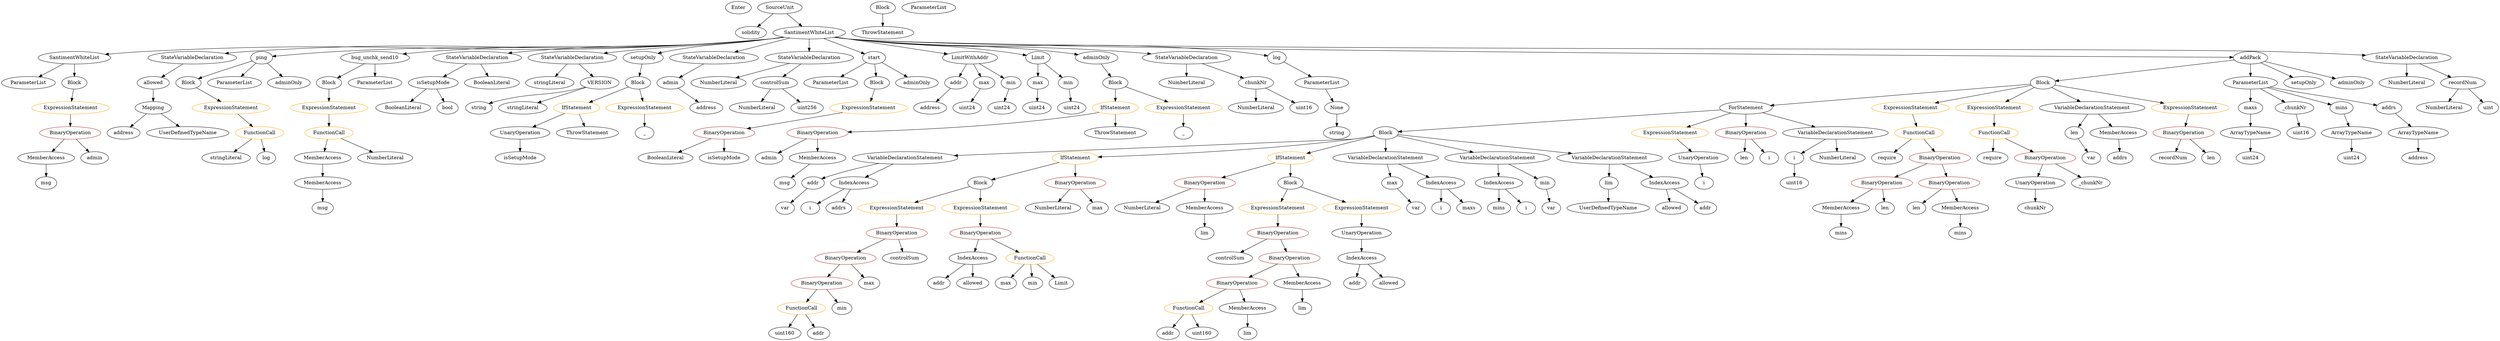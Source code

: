 strict digraph {
	graph [bb="0,0,6094,972"];
	node [label="\N"];
	Enter	[height=0.5,
		pos="1762,954",
		width=0.83628];
	Identifier_addr_2	[color=black,
		height=0.5,
		label=addr,
		pos="3282,162",
		width=0.76697];
	Identifier_addr_3	[color=black,
		height=0.5,
		label=addr,
		pos="2285,162",
		width=0.76697];
	Block_Unnamed_3	[color=black,
		height=0.5,
		label=Block,
		pos="3405,594",
		width=0.90558];
	VariableDeclarationStatement_Unnamed_2	[color=black,
		height=0.5,
		label=VariableDeclarationStatement,
		pos="2336,522",
		width=3.3174];
	Block_Unnamed_3 -> VariableDeclarationStatement_Unnamed_2	[pos="e,2437.8,531.74 3373.7,588.38 3346.4,584.51 3305.7,579.13 3270,576 2950.4,547.94 2869.2,560.77 2549,540 2516.6,537.9 2481.4,535.24 \
2449.1,532.65"];
	IfStatement_Unnamed_1	[color=orange,
		height=0.5,
		label=IfStatement,
		pos="2611,522",
		width=1.4739];
	Block_Unnamed_3 -> IfStatement_Unnamed_1	[pos="e,2662.8,526.37 3373.4,588.61 3346.1,584.92 3305.5,579.66 3270,576 3051.5,553.47 2791.4,535 2674,527.12"];
	IfStatement_Unnamed	[color=orange,
		height=0.5,
		label=IfStatement,
		pos="3168,522",
		width=1.4739];
	Block_Unnamed_3 -> IfStatement_Unnamed	[pos="e,3207.1,534.54 3376.9,584.7 3337.8,573.14 3266.3,552.02 3218,537.75"];
	VariableDeclarationStatement_Unnamed_3	[color=black,
		height=0.5,
		label=VariableDeclarationStatement,
		pos="3405,522",
		width=3.3174];
	Block_Unnamed_3 -> VariableDeclarationStatement_Unnamed_3	[pos="e,3405,540.1 3405,575.7 3405,568.41 3405,559.73 3405,551.54"];
	VariableDeclarationStatement_Unnamed_4	[color=black,
		height=0.5,
		label=VariableDeclarationStatement,
		pos="3662,522",
		width=3.3174];
	Block_Unnamed_3 -> VariableDeclarationStatement_Unnamed_4	[pos="e,3605.9,538.3 3434,585.11 3472.8,574.54 3542.8,555.49 3595,541.26"];
	VariableDeclarationStatement_Unnamed_5	[color=black,
		height=0.5,
		label=VariableDeclarationStatement,
		pos="3919,522",
		width=3.3174];
	Block_Unnamed_3 -> VariableDeclarationStatement_Unnamed_5	[pos="e,3832.5,534.78 3436.4,588.73 3511.4,578.52 3703.4,552.37 3821.4,536.3"];
	IndexAccess_Unnamed_2	[color=black,
		height=0.5,
		label=IndexAccess,
		pos="3662,450",
		width=1.6402];
	Identifier_mins_2	[color=black,
		height=0.5,
		label=mins,
		pos="3652,378",
		width=0.78084];
	IndexAccess_Unnamed_2 -> Identifier_mins_2	[pos="e,3654.5,396.1 3659.6,431.7 3658.5,424.32 3657.2,415.52 3656.1,407.25"];
	Identifier_i_4	[color=black,
		height=0.5,
		label=i,
		pos="3725,378",
		width=0.75];
	IndexAccess_Unnamed_2 -> Identifier_i_4	[pos="e,3711.5,394.04 3677,432.41 3685,423.5 3695,412.35 3703.8,402.56"];
	NumberLiteral_Unnamed_3	[color=black,
		height=0.5,
		label=NumberLiteral,
		pos="5853,738",
		width=1.765];
	ElementaryTypeName_string	[color=black,
		height=0.5,
		label=string,
		pos="1192,666",
		width=0.864];
	Identifier_mins	[color=black,
		height=0.5,
		label=mins,
		pos="4487,306",
		width=0.78084];
	BinaryOperation_Unnamed_7	[color=brown,
		height=0.5,
		label=BinaryOperation,
		pos="3101,306",
		width=1.9867];
	Identifier_controlSum	[color=black,
		height=0.5,
		label=controlSum,
		pos="2980,234",
		width=1.5016];
	BinaryOperation_Unnamed_7 -> Identifier_controlSum	[pos="e,3006,250.03 3073.3,288.94 3056.2,279.06 3034.1,266.31 3015.8,255.68"];
	BinaryOperation_Unnamed_8	[color=brown,
		height=0.5,
		label=BinaryOperation,
		pos="3124,234",
		width=1.9867];
	BinaryOperation_Unnamed_7 -> BinaryOperation_Unnamed_8	[pos="e,3118.4,252.1 3106.7,287.7 3109.2,280.24 3112.1,271.32 3114.8,262.97"];
	Identifier_i_3	[color=black,
		height=0.5,
		label=i,
		pos="3501,378",
		width=0.75];
	ForStatement_Unnamed	[color=black,
		height=0.5,
		label=ForStatement,
		pos="4283,666",
		width=1.6818];
	ForStatement_Unnamed -> Block_Unnamed_3	[pos="e,3437.3,597.58 4225.1,660.38 4060.6,647.26 3593.3,610.01 3448.4,598.46"];
	ExpressionStatement_Unnamed_3	[color=orange,
		height=0.5,
		label=ExpressionStatement,
		pos="4105,594",
		width=2.458];
	ForStatement_Unnamed -> ExpressionStatement_Unnamed_3	[pos="e,4144.6,610.56 4247.4,651 4221,640.59 4184.5,626.24 4155.1,614.68"];
	BinaryOperation_Unnamed_5	[color=brown,
		height=0.5,
		label=BinaryOperation,
		pos="4283,594",
		width=1.9867];
	ForStatement_Unnamed -> BinaryOperation_Unnamed_5	[pos="e,4283,612.1 4283,647.7 4283,640.41 4283,631.73 4283,623.54"];
	VariableDeclarationStatement_Unnamed_1	[color=black,
		height=0.5,
		label=VariableDeclarationStatement,
		pos="4492,594",
		width=3.3174];
	ForStatement_Unnamed -> VariableDeclarationStatement_Unnamed_1	[pos="e,4444.6,610.88 4321.8,652 4353.3,641.46 4398.1,626.46 4433.8,614.49"];
	BinaryOperation_Unnamed_12	[color=brown,
		height=0.5,
		label=BinaryOperation,
		pos="2191,306",
		width=1.9867];
	BinaryOperation_Unnamed_13	[color=brown,
		height=0.5,
		label=BinaryOperation,
		pos="2063,234",
		width=1.9867];
	BinaryOperation_Unnamed_12 -> BinaryOperation_Unnamed_13	[pos="e,2092,250.82 2162,289.12 2144.2,279.41 2121.3,266.86 2102,256.3"];
	Identifier_controlSum_1	[color=black,
		height=0.5,
		label=controlSum,
		pos="2207,234",
		width=1.5016];
	BinaryOperation_Unnamed_12 -> Identifier_controlSum_1	[pos="e,2203.1,252.1 2195,287.7 2196.7,280.32 2198.7,271.52 2200.6,263.25"];
	ParameterList_Unnamed_4	[color=black,
		height=0.5,
		label=ParameterList,
		pos="1999,738",
		width=1.7095];
	Identifier_allowed_1	[color=black,
		height=0.5,
		label=allowed,
		pos="3367,162",
		width=1.0858];
	stringLiteral_Unnamed	[color=black,
		height=0.5,
		label=stringLiteral,
		pos="1295,666",
		width=1.5016];
	Identifier_lim	[color=black,
		height=0.5,
		label=lim,
		pos="2925,306",
		width=0.75];
	Identifier_addr_1	[color=black,
		height=0.5,
		label=addr,
		pos="2818,18",
		width=0.76697];
	ExpressionStatement_Unnamed_2	[color=orange,
		height=0.5,
		label=ExpressionStatement,
		pos="4685,666",
		width=2.458];
	FunctionCall_Unnamed_1	[color=orange,
		height=0.5,
		label=FunctionCall,
		pos="4687,594",
		width=1.6125];
	ExpressionStatement_Unnamed_2 -> FunctionCall_Unnamed_1	[pos="e,4686.5,612.1 4685.5,647.7 4685.7,640.41 4686,631.73 4686.2,623.54"];
	UnaryOperation_Unnamed	[color=black,
		height=0.5,
		label=UnaryOperation,
		pos="4967,450",
		width=1.9452];
	Identifier_chunkNr	[color=black,
		height=0.5,
		label=chunkNr,
		pos="4967,378",
		width=1.1828];
	UnaryOperation_Unnamed -> Identifier_chunkNr	[pos="e,4967,396.1 4967,431.7 4967,424.41 4967,415.73 4967,407.54"];
	VariableDeclaration_i	[color=black,
		height=0.5,
		label=i,
		pos="4385,522",
		width=0.75];
	ElementaryTypeName_uint16_2	[color=black,
		height=0.5,
		label=uint16,
		pos="4385,450",
		width=0.91945];
	VariableDeclaration_i -> ElementaryTypeName_uint16_2	[pos="e,4385,468.1 4385,503.7 4385,496.41 4385,487.73 4385,479.54"];
	ThrowStatement_Unnamed	[color=black,
		height=0.5,
		label=ThrowStatement,
		pos="2106,882",
		width=2.0006];
	UnaryOperation_Unnamed_2	[color=black,
		height=0.5,
		label=UnaryOperation,
		pos="3296,306",
		width=1.9452];
	IndexAccess_Unnamed_4	[color=black,
		height=0.5,
		label=IndexAccess,
		pos="3296,234",
		width=1.6402];
	UnaryOperation_Unnamed_2 -> IndexAccess_Unnamed_4	[pos="e,3296,252.1 3296,287.7 3296,280.41 3296,271.73 3296,263.54"];
	ElementaryTypeName_uint24	[color=black,
		height=0.5,
		label=uint24,
		pos="2599,666",
		width=0.91945];
	FunctionDefinition_SantimentWhiteList	[color=black,
		height=0.5,
		label=SantimentWhiteList,
		pos="218.03,810",
		width=2.3055];
	ParameterList_Unnamed_1	[color=black,
		height=0.5,
		label=ParameterList,
		pos="106.03,738",
		width=1.7095];
	FunctionDefinition_SantimentWhiteList -> ParameterList_Unnamed_1	[pos="e,131.35,754.83 191.77,792.59 176.53,783.06 157.14,770.95 140.67,760.65"];
	Block_Unnamed_1	[color=black,
		height=0.5,
		label=Block,
		pos="218.03,738",
		width=0.90558];
	FunctionDefinition_SantimentWhiteList -> Block_Unnamed_1	[pos="e,218.03,756.1 218.03,791.7 218.03,784.41 218.03,775.73 218.03,767.54"];
	NumberLiteral_Unnamed_7	[color=black,
		height=0.5,
		label=NumberLiteral,
		pos="2774,378",
		width=1.765];
	StateVariableDeclaration_Unnamed_1	[color=black,
		height=0.5,
		label=StateVariableDeclaration,
		pos="457.03,810",
		width=2.8184];
	VariableDeclaration_allowed	[color=black,
		height=0.5,
		label=allowed,
		pos="340.03,738",
		width=1.0858];
	StateVariableDeclaration_Unnamed_1 -> VariableDeclaration_allowed	[pos="e,363.11,752.81 429,792.23 412.01,782.06 390.24,769.04 372.5,758.43"];
	NumberLiteral_Unnamed_5	[color=black,
		height=0.5,
		label=NumberLiteral,
		pos="1729,738",
		width=1.765];
	UnaryOperation_Unnamed_3	[color=black,
		height=0.5,
		label=UnaryOperation,
		pos="1282,594",
		width=1.9452];
	Identifier_isSetupMode_1	[color=black,
		height=0.5,
		label=isSetupMode,
		pos="1282,522",
		width=1.6679];
	UnaryOperation_Unnamed_3 -> Identifier_isSetupMode_1	[pos="e,1282,540.1 1282,575.7 1282,568.41 1282,559.73 1282,551.54"];
	VariableDeclaration_max	[color=black,
		height=0.5,
		label=max,
		pos="2527,738",
		width=0.75];
	ElementaryTypeName_uint24_1	[color=black,
		height=0.5,
		label=uint24,
		pos="2515,666",
		width=0.91945];
	VariableDeclaration_max -> ElementaryTypeName_uint24_1	[pos="e,2518,684.1 2524.1,719.7 2522.8,712.32 2521.3,703.52 2519.9,695.25"];
	VariableDeclaration_isSetupMode	[color=black,
		height=0.5,
		label=isSetupMode,
		pos="1027,738",
		width=1.6679];
	BooleanLiteral_Unnamed	[color=black,
		height=0.5,
		label=BooleanLiteral,
		pos="976.03,666",
		width=1.7788];
	VariableDeclaration_isSetupMode -> BooleanLiteral_Unnamed	[pos="e,988.26,683.79 1014.7,720.05 1008.7,711.89 1001.5,701.91 994.84,692.82"];
	ElementaryTypeName_bool	[color=black,
		height=0.5,
		label=bool,
		pos="1086,666",
		width=0.76697];
	VariableDeclaration_isSetupMode -> ElementaryTypeName_bool	[pos="e,1073.1,682.36 1041.3,720.05 1048.6,711.35 1057.7,700.59 1065.8,691.03"];
	PragmaDirective_solidity	[color=black,
		height=0.5,
		label=solidity,
		pos="1794,882",
		width=1.0442];
	ElementaryTypeName_uint24_5	[color=black,
		height=0.5,
		label=uint24,
		pos="5474,522",
		width=0.91945];
	ElementaryTypeName_var_1	[color=black,
		height=0.5,
		label=var,
		pos="1904,378",
		width=0.75];
	FunctionCall_Unnamed_2	[color=orange,
		height=0.5,
		label=FunctionCall,
		pos="2870,90",
		width=1.6125];
	FunctionCall_Unnamed_2 -> Identifier_addr_1	[pos="e,2829.4,34.356 2857.4,72.055 2851,63.436 2843.1,52.807 2836.1,43.331"];
	ElementaryTypeName_uint160	[color=black,
		height=0.5,
		label=uint160,
		pos="2901,18",
		width=1.0442];
	FunctionCall_Unnamed_2 -> ElementaryTypeName_uint160	[pos="e,2893.5,36.104 2877.7,71.697 2881.1,64.067 2885.1,54.916 2888.9,46.396"];
	FunctionDefinition_ping	[color=black,
		height=0.5,
		label=ping,
		pos="638.03,810",
		width=0.75];
	Block_Unnamed_10	[color=black,
		height=0.5,
		label=Block,
		pos="430.03,738",
		width=0.90558];
	FunctionDefinition_ping -> Block_Unnamed_10	[pos="e,455.05,749.77 613.47,801.92 580.71,792.32 521.03,774.26 471.03,756 469.24,755.35 467.41,754.66 465.57,753.95"];
	ParameterList_Unnamed_5	[color=black,
		height=0.5,
		label=ParameterList,
		pos="542.03,738",
		width=1.7095];
	FunctionDefinition_ping -> ParameterList_Unnamed_5	[pos="e,564.26,755.21 620.42,796.16 607.33,786.62 589.12,773.34 573.54,761.98"];
	ModifierInvocation_adminOnly_2	[color=black,
		height=0.5,
		label=adminOnly,
		pos="673.03,738",
		width=1.4184];
	FunctionDefinition_ping -> ModifierInvocation_adminOnly_2	[pos="e,664.55,755.96 646.32,792.41 650.23,784.59 655,775.06 659.41,766.23"];
	BinaryOperation_Unnamed_9	[color=brown,
		height=0.5,
		label=BinaryOperation,
		pos="2993,162",
		width=1.9867];
	BinaryOperation_Unnamed_9 -> FunctionCall_Unnamed_2	[pos="e,2897,106.34 2965.1,145.12 2947.9,135.31 2925.6,122.63 2906.9,112"];
	MemberAccess_Unnamed_5	[color=black,
		height=0.5,
		label=MemberAccess,
		pos="3015,90",
		width=1.9174];
	BinaryOperation_Unnamed_9 -> MemberAccess_Unnamed_5	[pos="e,3009.7,108.1 2998.5,143.7 3000.8,136.24 3003.6,127.32 3006.2,118.97"];
	Identifier_lim_2	[color=black,
		height=0.5,
		label=lim,
		pos="3152,90",
		width=0.75];
	ExpressionStatement_Unnamed_4	[color=orange,
		height=0.5,
		label=ExpressionStatement,
		pos="3101,378",
		width=2.458];
	ExpressionStatement_Unnamed_4 -> BinaryOperation_Unnamed_7	[pos="e,3101,324.1 3101,359.7 3101,352.41 3101,343.73 3101,335.54"];
	Identifier_admin_1	[color=black,
		height=0.5,
		label=admin,
		pos="2010,522",
		width=0.91945];
	BinaryOperation_Unnamed_14	[color=brown,
		height=0.5,
		label=BinaryOperation,
		pos="2005,162",
		width=1.9867];
	FunctionCall_Unnamed_4	[color=orange,
		height=0.5,
		label=FunctionCall,
		pos="1954,90",
		width=1.6125];
	BinaryOperation_Unnamed_14 -> FunctionCall_Unnamed_4	[pos="e,1966.3,107.79 1992.7,144.05 1986.7,135.89 1979.5,125.91 1972.8,116.82"];
	Identifier_min_1	[color=black,
		height=0.5,
		label=min,
		pos="2057,90",
		width=0.75];
	BinaryOperation_Unnamed_14 -> Identifier_min_1	[pos="e,2045.6,106.36 2017.6,144.05 2024,135.44 2031.9,124.81 2039,115.33"];
	IfStatement_Unnamed_2	[color=orange,
		height=0.5,
		label=IfStatement,
		pos="1420,666",
		width=1.4739];
	IfStatement_Unnamed_2 -> UnaryOperation_Unnamed_3	[pos="e,1312.5,610.46 1391.4,650.5 1371.5,640.4 1344.7,626.79 1322.6,615.58"];
	ThrowStatement_Unnamed_1	[color=black,
		height=0.5,
		label=ThrowStatement,
		pos="1442,594",
		width=2.0006];
	IfStatement_Unnamed_2 -> ThrowStatement_Unnamed_1	[pos="e,1436.7,612.1 1425.5,647.7 1427.8,640.24 1430.6,631.32 1433.2,622.97"];
	NumberLiteral_Unnamed_2	[color=black,
		height=0.5,
		label=NumberLiteral,
		pos="5958,666",
		width=1.765];
	ElementaryTypeName_uint16_1	[color=black,
		height=0.5,
		label=uint16,
		pos="5598,594",
		width=0.91945];
	BinaryOperation_Unnamed_6	[color=brown,
		height=0.5,
		label=BinaryOperation,
		pos="2925,450",
		width=1.9867];
	BinaryOperation_Unnamed_6 -> NumberLiteral_Unnamed_7	[pos="e,2806.3,393.97 2891.9,433.64 2869.7,423.37 2840.4,409.76 2816.5,398.69"];
	MemberAccess_Unnamed_4	[color=black,
		height=0.5,
		label=MemberAccess,
		pos="2925,378",
		width=1.9174];
	BinaryOperation_Unnamed_6 -> MemberAccess_Unnamed_4	[pos="e,2925,396.1 2925,431.7 2925,424.41 2925,415.73 2925,407.54"];
	Identifier__	[color=black,
		height=0.5,
		label=_,
		pos="1580,594",
		width=0.75];
	Identifier_require_1	[color=black,
		height=0.5,
		label=require,
		pos="4612,522",
		width=1.0026];
	Identifier_allowed	[color=black,
		height=0.5,
		label=allowed,
		pos="4095,378",
		width=1.0858];
	FunctionDefinition_bug_unchk_send10	[color=black,
		height=0.5,
		label=bug_unchk_send10,
		pos="887.03,810",
		width=2.3194];
	Block_Unnamed_6	[color=black,
		height=0.5,
		label=Block,
		pos="775.03,738",
		width=0.90558];
	FunctionDefinition_bug_unchk_send10 -> Block_Unnamed_6	[pos="e,795.89,752.04 860.77,792.59 844.23,782.25 822.82,768.87 805.53,758.06"];
	ParameterList_Unnamed_3	[color=black,
		height=0.5,
		label=ParameterList,
		pos="887.03,738",
		width=1.7095];
	FunctionDefinition_bug_unchk_send10 -> ParameterList_Unnamed_3	[pos="e,887.03,756.1 887.03,791.7 887.03,784.41 887.03,775.73 887.03,767.54"];
	StateVariableDeclaration_Unnamed_5	[color=black,
		height=0.5,
		label=StateVariableDeclaration,
		pos="1155,810",
		width=2.8184];
	StateVariableDeclaration_Unnamed_5 -> VariableDeclaration_isSetupMode	[pos="e,1055,754.27 1124.7,792.41 1106.8,782.61 1083.9,770.12 1064.8,759.68"];
	BooleanLiteral_Unnamed_1	[color=black,
		height=0.5,
		label=BooleanLiteral,
		pos="1169,738",
		width=1.7788];
	StateVariableDeclaration_Unnamed_5 -> BooleanLiteral_Unnamed_1	[pos="e,1165.6,756.1 1158.5,791.7 1160,784.32 1161.7,775.52 1163.4,767.25"];
	StateVariableDeclaration_Unnamed	[color=black,
		height=0.5,
		label=StateVariableDeclaration,
		pos="1376,810",
		width=2.8184];
	stringLiteral_Unnamed_1	[color=black,
		height=0.5,
		label=stringLiteral,
		pos="1305,738",
		width=1.5016];
	StateVariableDeclaration_Unnamed -> stringLiteral_Unnamed_1	[pos="e,1321.6,755.31 1358.8,792.05 1350.1,783.42 1339.3,772.76 1329.6,763.27"];
	VariableDeclaration_VERSION	[color=black,
		height=0.5,
		label=VERSION,
		pos="1428,738",
		width=1.4184];
	StateVariableDeclaration_Unnamed -> VariableDeclaration_VERSION	[pos="e,1415.7,755.62 1388.9,791.7 1395,783.52 1402.3,773.6 1409,764.58"];
	UnaryOperation_Unnamed_1	[color=black,
		height=0.5,
		label=UnaryOperation,
		pos="4126,522",
		width=1.9452];
	ExpressionStatement_Unnamed_3 -> UnaryOperation_Unnamed_1	[pos="e,4120.9,540.1 4110.2,575.7 4112.5,568.24 4115.1,559.32 4117.6,550.97"];
	ModifierDefinition_setupOnly	[color=black,
		height=0.5,
		label=setupOnly,
		pos="1544,810",
		width=1.3491];
	Block_Unnamed_8	[color=black,
		height=0.5,
		label=Block,
		pos="1530,738",
		width=0.90558];
	ModifierDefinition_setupOnly -> Block_Unnamed_8	[pos="e,1533.4,756.1 1540.6,791.7 1539.1,784.32 1537.3,775.52 1535.7,767.25"];
	StateVariableDeclaration_Unnamed_6	[color=black,
		height=0.5,
		label=StateVariableDeclaration,
		pos="1712,810",
		width=2.8184];
	VariableDeclaration_admin	[color=black,
		height=0.5,
		label=admin,
		pos="1614,738",
		width=0.91945];
	StateVariableDeclaration_Unnamed_6 -> VariableDeclaration_admin	[pos="e,1633.6,752.97 1688.3,792.05 1674.6,782.23 1657.1,769.79 1642.6,759.43"];
	ElementaryTypeName_var_2	[color=black,
		height=0.5,
		label=var,
		pos="3429,378",
		width=0.75];
	BooleanLiteral_Unnamed_2	[color=black,
		height=0.5,
		label=BooleanLiteral,
		pos="1757,522",
		width=1.7788];
	Identifier_lim_1	[color=black,
		height=0.5,
		label=lim,
		pos="3015,18",
		width=0.75];
	Identifier_max_1	[color=black,
		height=0.5,
		label=max,
		pos="2454,162",
		width=0.75];
	Identifier_min	[color=black,
		height=0.5,
		label=min,
		pos="2526,162",
		width=0.75];
	FunctionCall_Unnamed_6	[color=orange,
		height=0.5,
		label=FunctionCall,
		pos="588.03,594",
		width=1.6125];
	stringLiteral_Unnamed_2	[color=black,
		height=0.5,
		label=stringLiteral,
		pos="507.03,522",
		width=1.5016];
	FunctionCall_Unnamed_6 -> stringLiteral_Unnamed_2	[pos="e,525.71,539.15 569.24,576.76 558.81,567.75 545.66,556.39 534.14,546.43"];
	Identifier_log	[color=black,
		height=0.5,
		label=log,
		pos="606.03,522",
		width=0.75];
	FunctionCall_Unnamed_6 -> Identifier_log	[pos="e,601.63,540.1 592.48,575.7 594.37,568.32 596.64,559.52 598.76,551.25"];
	ElementaryTypeName_address	[color=black,
		height=0.5,
		label=address,
		pos="2256,666",
		width=1.0996];
	NumberLiteral_Unnamed_4	[color=black,
		height=0.5,
		label=NumberLiteral,
		pos="1847,666",
		width=1.765];
	ElementaryTypeName_address_3	[color=black,
		height=0.5,
		label=address,
		pos="5885,522",
		width=1.0996];
	NumberLiteral_Unnamed	[color=black,
		height=0.5,
		label=NumberLiteral,
		pos="3033,666",
		width=1.765];
	FunctionCall_Unnamed	[color=orange,
		height=0.5,
		label=FunctionCall,
		pos="4880,594",
		width=1.6125];
	Identifier_require	[color=black,
		height=0.5,
		label=require,
		pos="4864,522",
		width=1.0026];
	FunctionCall_Unnamed -> Identifier_require	[pos="e,4867.9,540.1 4876.1,575.7 4874.4,568.32 4872.4,559.52 4870.5,551.25"];
	BinaryOperation_Unnamed_1	[color=brown,
		height=0.5,
		label=BinaryOperation,
		pos="4990,522",
		width=1.9867];
	FunctionCall_Unnamed -> BinaryOperation_Unnamed_1	[pos="e,4964.7,539.14 4904.7,577.29 4919.6,567.79 4938.9,555.53 4955.4,545.06"];
	ContractDefinition_SantimentWhiteList	[color=black,
		height=0.5,
		label=SantimentWhiteList,
		pos="1933,882",
		width=2.3055];
	ContractDefinition_SantimentWhiteList -> FunctionDefinition_SantimentWhiteList	[pos="e,284.51,821.14 1874.8,868.81 1863.7,866.87 1852,865.14 1841,864 1180.4,795.44 1009.2,879.46 347.03,828 330.31,826.7 312.44,824.73 \
295.49,822.58"];
	ContractDefinition_SantimentWhiteList -> StateVariableDeclaration_Unnamed_1	[pos="e,536.3,821.57 1874.8,868.85 1863.7,866.91 1852,865.17 1841,864 1293.2,805.78 1151.5,868.11 602.03,828 584.42,826.71 565.66,824.87 \
547.68,822.87"];
	ContractDefinition_SantimentWhiteList -> FunctionDefinition_ping	[pos="e,664.64,814.48 1874.8,868.9 1863.6,866.96 1852,865.2 1841,864 1378.6,813.6 1259,861.06 795.03,828 754.29,825.1 707.8,819.82 676.05,\
815.91"];
	ContractDefinition_SantimentWhiteList -> FunctionDefinition_bug_unchk_send10	[pos="e,958.52,819.64 1874.3,868.91 1863.3,866.99 1851.8,865.24 1841,864 1489.2,823.73 1398.1,854.96 1045,828 1020.6,826.13 994.04,823.51 \
969.83,820.89"];
	ContractDefinition_SantimentWhiteList -> StateVariableDeclaration_Unnamed_5	[pos="e,1227.2,823 1873.8,868.97 1862.9,867.08 1851.7,865.31 1841,864 1586.9,832.68 1520.6,855.41 1266,828 1257.1,827.04 1247.7,825.87 \
1238.4,824.6"];
	ContractDefinition_SantimentWhiteList -> StateVariableDeclaration_Unnamed	[pos="e,1449,822.83 1873.3,869.22 1862.6,867.32 1851.5,865.49 1841,864 1684,841.57 1643.3,848.12 1486,828 1477.7,826.93 1469,825.74 1460.4,\
824.49"];
	ContractDefinition_SantimentWhiteList -> ModifierDefinition_setupOnly	[pos="e,1580,822.37 1872.2,869.47 1861.8,867.58 1851.1,865.69 1841,864 1735.1,846.24 1706.9,851.16 1602,828 1598.4,827.21 1594.8,826.32 \
1591.1,825.36"];
	ContractDefinition_SantimentWhiteList -> StateVariableDeclaration_Unnamed_6	[pos="e,1760.2,826.25 1887.5,866.58 1853.7,855.87 1807.3,841.17 1770.7,829.58"];
	StateVariableDeclaration_Unnamed_4	[color=black,
		height=0.5,
		label=StateVariableDeclaration,
		pos="1933,810",
		width=2.8184];
	ContractDefinition_SantimentWhiteList -> StateVariableDeclaration_Unnamed_4	[pos="e,1933,828.1 1933,863.7 1933,856.41 1933,847.73 1933,839.54"];
	FunctionDefinition_start	[color=black,
		height=0.5,
		label=start,
		pos="2095,810",
		width=0.75];
	ContractDefinition_SantimentWhiteList -> FunctionDefinition_start	[pos="e,2072.6,820.67 1969,865.46 1996.8,853.43 2035.1,836.89 2062.2,825.2"];
	StructDefinition_LimitWithAddr	[color=black,
		height=0.5,
		label=LimitWithAddr,
		pos="2347,810",
		width=1.862];
	ContractDefinition_SantimentWhiteList -> StructDefinition_LimitWithAddr	[pos="e,2290.3,820 1994.4,869.49 2004.6,867.62 2015.1,865.73 2025,864 2112.6,848.71 2213.7,832.26 2278.9,821.81"];
	StructDefinition_Limit	[color=black,
		height=0.5,
		label=Limit,
		pos="2527,810",
		width=0.82242];
	ContractDefinition_SantimentWhiteList -> StructDefinition_Limit	[pos="e,2498.9,816.17 1992.8,869.13 2003.5,867.24 2014.6,865.44 2025,864 2201,839.84 2246.8,850.34 2423,828 2444.5,825.28 2468.3,821.45 \
2487.7,818.11"];
	ModifierDefinition_adminOnly	[color=black,
		height=0.5,
		label=adminOnly,
		pos="2675,810",
		width=1.4184];
	ContractDefinition_SantimentWhiteList -> ModifierDefinition_adminOnly	[pos="e,2630.1,818.93 1992.3,869.01 2003.1,867.11 2014.4,865.33 2025,864 2264.1,834.06 2326.5,854.59 2566,828 2583.4,826.08 2602.2,823.37 \
2619.2,820.68"];
	StateVariableDeclaration_Unnamed_2	[color=black,
		height=0.5,
		label=StateVariableDeclaration,
		pos="2877,810",
		width=2.8184];
	ContractDefinition_SantimentWhiteList -> StateVariableDeclaration_Unnamed_2	[pos="e,2797.5,821.49 1991.7,868.96 2002.8,867.04 2014.2,865.27 2025,864 2338.8,827.21 2420.2,854.79 2735,828 2751.7,826.58 2769.4,824.74 \
2786.4,822.79"];
	EventDefinition_log	[color=black,
		height=0.5,
		label=log,
		pos="3090,810",
		width=0.75];
	ContractDefinition_SantimentWhiteList -> EventDefinition_log	[pos="e,3064.3,816.17 1991.2,868.92 2002.4,866.98 2014,865.21 2025,864 2450.3,817 2561.3,870.92 2987,828 3009.1,825.78 3033.6,821.8 3053.1,\
818.25"];
	FunctionDefinition_addPack	[color=black,
		height=0.5,
		label=addPack,
		pos="5474,810",
		width=1.1967];
	ContractDefinition_SantimentWhiteList -> FunctionDefinition_addPack	[pos="e,5430.8,811.23 1990.7,868.81 2002.1,866.85 2013.9,865.11 2025,864 2376.3,829.09 5006.6,813.53 5419.5,811.29"];
	StateVariableDeclaration_Unnamed_3	[color=black,
		height=0.5,
		label=StateVariableDeclaration,
		pos="5853,810",
		width=2.8184];
	ContractDefinition_SantimentWhiteList -> StateVariableDeclaration_Unnamed_3	[pos="e,5758.6,816.95 1990.7,868.77 2002,866.81 2013.9,865.08 2025,864 2412.2,826.52 5137.2,840.1 5526,828 5600,825.7 5683.3,821.34 5747.3,\
817.61"];
	Identifier_max_2	[color=black,
		height=0.5,
		label=max,
		pos="2122,162",
		width=0.75];
	FunctionCall_Unnamed_1 -> Identifier_require_1	[pos="e,4628.4,538.27 4669.3,576.41 4659.5,567.29 4647.2,555.83 4636.5,545.87"];
	BinaryOperation_Unnamed_2	[color=brown,
		height=0.5,
		label=BinaryOperation,
		pos="4738,522",
		width=1.9867];
	FunctionCall_Unnamed_1 -> BinaryOperation_Unnamed_2	[pos="e,4725.8,539.79 4699.4,576.05 4705.3,567.89 4712.6,557.91 4719.2,548.82"];
	VariableDeclaration_len	[color=black,
		height=0.5,
		label=len,
		pos="5039,594",
		width=0.75];
	ElementaryTypeName_var	[color=black,
		height=0.5,
		label=var,
		pos="5107,522",
		width=0.75];
	VariableDeclaration_len -> ElementaryTypeName_var	[pos="e,5093,537.49 5053.1,578.5 5062.3,569.02 5074.5,556.44 5085,545.66"];
	MemberAccess_Unnamed_7	[color=black,
		height=0.5,
		label=MemberAccess,
		pos="756.03,522",
		width=1.9174];
	MemberAccess_Unnamed_8	[color=black,
		height=0.5,
		label=MemberAccess,
		pos="756.03,450",
		width=1.9174];
	MemberAccess_Unnamed_7 -> MemberAccess_Unnamed_8	[pos="e,756.03,468.1 756.03,503.7 756.03,496.41 756.03,487.73 756.03,479.54"];
	VariableDeclaration_addr	[color=black,
		height=0.5,
		label=addr,
		pos="2310,738",
		width=0.76697];
	VariableDeclaration_addr -> ElementaryTypeName_address	[pos="e,2268.7,683.47 2298,721.46 2291.5,712.92 2283.1,702.1 2275.6,692.36"];
	BinaryOperation_Unnamed_17	[color=brown,
		height=0.5,
		label=BinaryOperation,
		pos="2130,594",
		width=1.9867];
	BinaryOperation_Unnamed_17 -> Identifier_admin_1	[pos="e,2031.8,535.72 2102.5,576.94 2084.4,566.38 2060.7,552.53 2041.8,541.51"];
	MemberAccess_Unnamed_9	[color=black,
		height=0.5,
		label=MemberAccess,
		pos="2130,522",
		width=1.9174];
	BinaryOperation_Unnamed_17 -> MemberAccess_Unnamed_9	[pos="e,2130,540.1 2130,575.7 2130,568.41 2130,559.73 2130,551.54"];
	VariableDeclaration_min	[color=black,
		height=0.5,
		label=min,
		pos="2599,738",
		width=0.75];
	VariableDeclaration_min -> ElementaryTypeName_uint24	[pos="e,2599,684.1 2599,719.7 2599,712.41 2599,703.73 2599,695.54"];
	IndexAccess_Unnamed_4 -> Identifier_addr_2	[pos="e,3285.4,180.1 3292.6,215.7 3291.1,208.32 3289.3,199.52 3287.7,191.25"];
	IndexAccess_Unnamed_4 -> Identifier_allowed_1	[pos="e,3351.3,178.51 3312.9,216.41 3322,207.44 3333.3,196.21 3343.3,186.37"];
	Identifier_mins_1	[color=black,
		height=0.5,
		label=mins,
		pos="4789,306",
		width=0.78084];
	ExpressionStatement_Unnamed_11	[color=orange,
		height=0.5,
		label=ExpressionStatement,
		pos="1580,666",
		width=2.458];
	ExpressionStatement_Unnamed_11 -> Identifier__	[pos="e,1580,612.1 1580,647.7 1580,640.41 1580,631.73 1580,623.54"];
	Block_Unnamed_2	[color=black,
		height=0.5,
		label=Block,
		pos="4993,738",
		width=0.90558];
	Block_Unnamed_2 -> ForStatement_Unnamed	[pos="e,4339.9,672.6 4961.1,733.86 4853.3,723.23 4500.8,688.47 4351.1,673.72"];
	Block_Unnamed_2 -> ExpressionStatement_Unnamed_2	[pos="e,4742.5,680.06 4963.2,730.22 4915.1,719.29 4819.2,697.49 4753.5,682.57"];
	ExpressionStatement_Unnamed_1	[color=orange,
		height=0.5,
		label=ExpressionStatement,
		pos="4880,666",
		width=2.458];
	Block_Unnamed_2 -> ExpressionStatement_Unnamed_1	[pos="e,4906.8,683.57 4971.8,723.83 4956.2,714.21 4934.8,700.92 4916.5,689.61"];
	VariableDeclarationStatement_Unnamed	[color=black,
		height=0.5,
		label=VariableDeclarationStatement,
		pos="5106,666",
		width=3.3174];
	Block_Unnamed_2 -> VariableDeclarationStatement_Unnamed	[pos="e,5078.9,683.82 5014.3,723.83 5029.7,714.28 5051,701.1 5069.1,689.85"];
	ExpressionStatement_Unnamed_8	[color=orange,
		height=0.5,
		label=ExpressionStatement,
		pos="5332,666",
		width=2.458];
	Block_Unnamed_2 -> ExpressionStatement_Unnamed_8	[pos="e,5271.6,679.48 5023.4,730.73 5076.4,719.78 5187.2,696.91 5260.6,681.75"];
	Identifier_i_2	[color=black,
		height=0.5,
		label=i,
		pos="1976,378",
		width=0.75];
	VariableDeclaration_lim	[color=black,
		height=0.5,
		label=lim,
		pos="3926,450",
		width=0.75];
	UserDefinedTypeName_Unnamed_1	[color=black,
		height=0.5,
		label=UserDefinedTypeName,
		pos="3940,378",
		width=2.7214];
	VariableDeclaration_lim -> UserDefinedTypeName_Unnamed_1	[pos="e,3936.6,396.1 3929.5,431.7 3931,424.32 3932.7,415.52 3934.4,407.25"];
	VariableDeclaration_addr_1	[color=black,
		height=0.5,
		label=addr,
		pos="2060,450",
		width=0.76697];
	VariableDeclaration_addr_1 -> ElementaryTypeName_var_1	[pos="e,1925.7,389.36 2038.2,438.85 2033.2,436.58 2027.9,434.19 2023,432 1986.3,415.61 1976.7,412.59 1940,396 1938.7,395.41 1937.4,394.8 \
1936,394.18"];
	VariableDeclarationStatement_Unnamed_2 -> VariableDeclaration_addr_1	[pos="e,2081.2,461.68 2257.9,508.02 2210.7,499.11 2149.6,485.68 2097,468 2095.2,467.4 2093.4,466.73 2091.6,466.03"];
	IndexAccess_Unnamed	[color=black,
		height=0.5,
		label=IndexAccess,
		pos="2165,450",
		width=1.6402];
	VariableDeclarationStatement_Unnamed_2 -> IndexAccess_Unnamed	[pos="e,2199.4,465.06 2295.9,504.59 2270.2,494.04 2236.6,480.32 2210,469.4"];
	IndexAccess_Unnamed -> Identifier_i_2	[pos="e,1997.2,389.45 2125,436.43 2093.8,426.35 2049.8,411.4 2012,396 2010.5,395.38 2009,394.73 2007.4,394.06"];
	Identifier_addrs_1	[color=black,
		height=0.5,
		label=addrs,
		pos="2053,378",
		width=0.87786];
	IndexAccess_Unnamed -> Identifier_addrs_1	[pos="e,2073.6,391.85 2139.9,433.29 2123,422.75 2100.7,408.81 2082.9,397.69"];
	VariableDeclaration_None	[color=black,
		height=0.5,
		label=None,
		pos="3230,666",
		width=0.85014];
	ElementaryTypeName_string_1	[color=black,
		height=0.5,
		label=string,
		pos="3230,594",
		width=0.864];
	VariableDeclaration_None -> ElementaryTypeName_string_1	[pos="e,3230,612.1 3230,647.7 3230,640.41 3230,631.73 3230,623.54"];
	ExpressionStatement_Unnamed	[color=orange,
		height=0.5,
		label=ExpressionStatement,
		pos="186.03,666",
		width=2.458];
	BinaryOperation_Unnamed	[color=brown,
		height=0.5,
		label=BinaryOperation,
		pos="129.03,594",
		width=1.9867];
	ExpressionStatement_Unnamed -> BinaryOperation_Unnamed	[pos="e,142.7,611.79 172.23,648.05 165.51,639.8 157.28,629.7 149.82,620.54"];
	Block_Unnamed_5	[color=black,
		height=0.5,
		label=Block,
		pos="2386,450",
		width=0.90558];
	IfStatement_Unnamed_1 -> Block_Unnamed_5	[pos="e,2414,459.72 2572.9,509.13 2531.6,496.3 2466.3,475.97 2424.8,463.07"];
	BinaryOperation_Unnamed_10	[color=brown,
		height=0.5,
		label=BinaryOperation,
		pos="2611,450",
		width=1.9867];
	IfStatement_Unnamed_1 -> BinaryOperation_Unnamed_10	[pos="e,2611,468.1 2611,503.7 2611,496.41 2611,487.73 2611,479.54"];
	NumberLiteral_Unnamed_8	[color=black,
		height=0.5,
		label=NumberLiteral,
		pos="2556,378",
		width=1.765];
	BinaryOperation_Unnamed_13 -> BinaryOperation_Unnamed_14	[pos="e,2018.9,179.79 2049,216.05 2042.1,207.8 2033.8,197.7 2026.2,188.54"];
	BinaryOperation_Unnamed_13 -> Identifier_max_2	[pos="e,2109.5,177.89 2077.3,216.05 2084.8,207.22 2094,196.28 2102.1,186.63"];
	Identifier_recordNum	[color=black,
		height=0.5,
		label=recordNum,
		pos="5294,522",
		width=1.4739];
	StateVariableDeclaration_Unnamed_4 -> NumberLiteral_Unnamed_5	[pos="e,1768.3,752.49 1887.8,793.46 1855.6,782.43 1812.4,767.6 1779.2,756.21"];
	VariableDeclaration_controlSum	[color=black,
		height=0.5,
		label=controlSum,
		pos="1865,738",
		width=1.5016];
	StateVariableDeclaration_Unnamed_4 -> VariableDeclaration_controlSum	[pos="e,1880.9,755.31 1916.6,792.05 1908.3,783.5 1898,772.97 1888.9,763.56"];
	ExpressionStatement_Unnamed_5	[color=orange,
		height=0.5,
		label=ExpressionStatement,
		pos="3296,378",
		width=2.458];
	ExpressionStatement_Unnamed_5 -> UnaryOperation_Unnamed_2	[pos="e,3296,324.1 3296,359.7 3296,352.41 3296,343.73 3296,335.54"];
	Identifier_addrs	[color=black,
		height=0.5,
		label=addrs,
		pos="5184,522",
		width=0.87786];
	ElementaryTypeName_uint24_4	[color=black,
		height=0.5,
		label=uint24,
		pos="5722,522",
		width=0.91945];
	Identifier_addr	[color=black,
		height=0.5,
		label=addr,
		pos="4180,378",
		width=0.76697];
	MemberAccess_Unnamed_5 -> Identifier_lim_1	[pos="e,3015,36.104 3015,71.697 3015,64.407 3015,55.726 3015,47.536"];
	BinaryOperation_Unnamed_3	[color=brown,
		height=0.5,
		label=BinaryOperation,
		pos="4600,450",
		width=1.9867];
	MemberAccess_Unnamed_2	[color=black,
		height=0.5,
		label=MemberAccess,
		pos="4487,378",
		width=1.9174];
	BinaryOperation_Unnamed_3 -> MemberAccess_Unnamed_2	[pos="e,4512.8,394.98 4574.1,432.94 4558.7,423.43 4539.1,411.24 4522.3,400.86"];
	Identifier_len	[color=black,
		height=0.5,
		label=len,
		pos="4601,378",
		width=0.75];
	BinaryOperation_Unnamed_3 -> Identifier_len	[pos="e,4600.8,396.1 4600.3,431.7 4600.4,424.41 4600.5,415.73 4600.6,407.54"];
	FunctionDefinition_start -> ParameterList_Unnamed_4	[pos="e,2021.3,755.21 2077.4,796.16 2064.3,786.62 2046.1,773.34 2030.5,761.98"];
	Block_Unnamed_7	[color=black,
		height=0.5,
		label=Block,
		pos="2111,738",
		width=0.90558];
	FunctionDefinition_start -> Block_Unnamed_7	[pos="e,2107.1,756.1 2099,791.7 2100.7,784.32 2102.7,775.52 2104.6,767.25"];
	ModifierInvocation_adminOnly_1	[color=black,
		height=0.5,
		label=adminOnly,
		pos="2213,738",
		width=1.4184];
	FunctionDefinition_start -> ModifierInvocation_adminOnly_1	[pos="e,2187.9,753.93 2114.8,797.28 2132,787.05 2157.5,771.95 2178.2,759.69"];
	IfStatement_Unnamed -> BinaryOperation_Unnamed_6	[pos="e,2970.8,464.19 3128.4,509.6 3088.6,498.11 3026.6,480.27 2981.6,467.29"];
	Block_Unnamed_4	[color=black,
		height=0.5,
		label=Block,
		pos="3168,450",
		width=0.90558];
	IfStatement_Unnamed -> Block_Unnamed_4	[pos="e,3168,468.1 3168,503.7 3168,496.41 3168,487.73 3168,479.54"];
	ExpressionStatement_Unnamed_1 -> FunctionCall_Unnamed	[pos="e,4880,612.1 4880,647.7 4880,640.41 4880,631.73 4880,623.54"];
	ElementaryTypeName_address_1	[color=black,
		height=0.5,
		label=address,
		pos="258.03,594",
		width=1.0996];
	VariableDeclaration_max_2	[color=black,
		height=0.5,
		label=max,
		pos="3405,450",
		width=0.75];
	VariableDeclaration_max_2 -> ElementaryTypeName_var_2	[pos="e,3423.3,395.79 3410.8,432.05 3413.5,424.4 3416.6,415.16 3419.6,406.56"];
	ElementaryTypeName_uint160_1	[color=black,
		height=0.5,
		label=uint160,
		pos="1913,18",
		width=1.0442];
	ThrowStatement_Unnamed_2	[color=black,
		height=0.5,
		label=ThrowStatement,
		pos="2703,594",
		width=2.0006];
	BinaryOperation_Unnamed_2 -> BinaryOperation_Unnamed_3	[pos="e,4630.6,466.49 4707.4,505.46 4687.7,495.5 4662,482.44 4640.7,471.61"];
	BinaryOperation_Unnamed_4	[color=brown,
		height=0.5,
		label=BinaryOperation,
		pos="4761,450",
		width=1.9867];
	BinaryOperation_Unnamed_2 -> BinaryOperation_Unnamed_4	[pos="e,4755.4,468.1 4743.7,503.7 4746.2,496.24 4749.1,487.32 4751.8,478.97"];
	NumberLiteral_Unnamed_1	[color=black,
		height=0.5,
		label=NumberLiteral,
		pos="2877,738",
		width=1.765];
	Identifier_msg_2	[color=black,
		height=0.5,
		label=msg,
		pos="1987,450",
		width=0.75];
	MemberAccess_Unnamed_9 -> Identifier_msg_2	[pos="e,2008.2,461.35 2098.6,505.64 2074.8,493.98 2042.2,478.03 2018.4,466.37"];
	ExpressionStatement_Unnamed_13	[color=orange,
		height=0.5,
		label=ExpressionStatement,
		pos="535.03,666",
		width=2.458];
	Block_Unnamed_10 -> ExpressionStatement_Unnamed_13	[pos="e,510.03,683.67 450.27,723.5 464.52,714 483.94,701.06 500.6,689.95"];
	ArrayTypeName_Unnamed_1	[color=black,
		height=0.5,
		label=ArrayTypeName,
		pos="5722,594",
		width=2.0145];
	ArrayTypeName_Unnamed_1 -> ElementaryTypeName_uint24_4	[pos="e,5722,540.1 5722,575.7 5722,568.41 5722,559.73 5722,551.54"];
	ExpressionStatement_Unnamed_9	[color=orange,
		height=0.5,
		label=ExpressionStatement,
		pos="775.03,666",
		width=2.458];
	Block_Unnamed_6 -> ExpressionStatement_Unnamed_9	[pos="e,775.03,684.1 775.03,719.7 775.03,712.41 775.03,703.73 775.03,695.54"];
	ElementaryTypeName_uint256	[color=black,
		height=0.5,
		label=uint256,
		pos="1966,666",
		width=1.0442];
	ParameterList_Unnamed_2	[color=black,
		height=0.5,
		label=ParameterList,
		pos="5474,738",
		width=1.7095];
	Parameter_maxs	[color=black,
		height=0.5,
		label=maxs,
		pos="5474,666",
		width=0.83628];
	ParameterList_Unnamed_2 -> Parameter_maxs	[pos="e,5474,684.1 5474,719.7 5474,712.41 5474,703.73 5474,695.54"];
	Parameter__chunkNr	[color=black,
		height=0.5,
		label=_chunkNr,
		pos="5584,666",
		width=1.3214];
	ParameterList_Unnamed_2 -> Parameter__chunkNr	[pos="e,5560.7,681.86 5499,721.12 5514.5,711.27 5534.5,698.51 5551.3,687.86"];
	Parameter_mins	[color=black,
		height=0.5,
		label=mins,
		pos="5700,666",
		width=0.78084];
	ParameterList_Unnamed_2 -> Parameter_mins	[pos="e,5674.9,674.79 5515.2,724.24 5557.7,711.08 5623.4,690.75 5663.9,678.19"];
	Parameter_addrs	[color=black,
		height=0.5,
		label=addrs,
		pos="5808,666",
		width=0.87786];
	ParameterList_Unnamed_2 -> Parameter_addrs	[pos="e,5779.4,674.2 5519.5,725.58 5527.7,723.64 5536.1,721.71 5544,720 5629.3,701.7 5651.7,702.16 5737,684 5747.2,681.83 5758.2,679.31 \
5768.3,676.88"];
	VariableDeclaration_max_1	[color=black,
		height=0.5,
		label=max,
		pos="2383,738",
		width=0.75];
	ElementaryTypeName_uint24_3	[color=black,
		height=0.5,
		label=uint24,
		pos="2347,666",
		width=0.91945];
	VariableDeclaration_max_1 -> ElementaryTypeName_uint24_3	[pos="e,2355.6,683.63 2374.7,720.76 2370.6,712.75 2365.5,702.88 2360.8,693.79"];
	Identifier_len_1	[color=black,
		height=0.5,
		label=len,
		pos="4675,378",
		width=0.75];
	BinaryOperation_Unnamed_4 -> Identifier_len_1	[pos="e,4691.8,392.65 4740.6,432.41 4728.7,422.65 4713.4,410.22 4700.6,399.81"];
	MemberAccess_Unnamed_3	[color=black,
		height=0.5,
		label=MemberAccess,
		pos="4789,378",
		width=1.9174];
	BinaryOperation_Unnamed_4 -> MemberAccess_Unnamed_3	[pos="e,4782.2,396.1 4767.9,431.7 4771,424.15 4774.6,415.12 4778,406.68"];
	NumberLiteral_Unnamed_6	[color=black,
		height=0.5,
		label=NumberLiteral,
		pos="4494,522",
		width=1.765];
	UserDefinedTypeName_Unnamed	[color=black,
		height=0.5,
		label=UserDefinedTypeName,
		pos="414.03,594",
		width=2.7214];
	MemberAccess_Unnamed	[color=black,
		height=0.5,
		label=MemberAccess,
		pos="69.028,522",
		width=1.9174];
	BinaryOperation_Unnamed -> MemberAccess_Unnamed	[pos="e,83.418,539.79 114.5,576.05 107.35,567.71 98.591,557.49 90.672,548.25"];
	Identifier_admin	[color=black,
		height=0.5,
		label=admin,
		pos="189.03,522",
		width=0.91945];
	BinaryOperation_Unnamed -> Identifier_admin	[pos="e,175.46,538.83 143.55,576.05 150.91,567.47 159.98,556.89 168.08,547.44"];
	IndexAccess_Unnamed_5	[color=black,
		height=0.5,
		label=IndexAccess,
		pos="2370,234",
		width=1.6402];
	IndexAccess_Unnamed_5 -> Identifier_addr_3	[pos="e,2301.8,176.79 2350.3,216.76 2338.5,207.01 2323.3,194.51 2310.5,184.01"];
	Identifier_allowed_2	[color=black,
		height=0.5,
		label=allowed,
		pos="2370,162",
		width=1.0858];
	IndexAccess_Unnamed_5 -> Identifier_allowed_2	[pos="e,2370,180.1 2370,215.7 2370,208.41 2370,199.73 2370,191.54"];
	NumberLiteral_Unnamed_9	[color=black,
		height=0.5,
		label=NumberLiteral,
		pos="907.03,522",
		width=1.765];
	ExpressionStatement_Unnamed_10	[color=orange,
		height=0.5,
		label=ExpressionStatement,
		pos="2110,666",
		width=2.458];
	Block_Unnamed_7 -> ExpressionStatement_Unnamed_10	[pos="e,2110.3,684.1 2110.8,719.7 2110.7,712.41 2110.6,703.73 2110.4,695.54"];
	Identifier_len_2	[color=black,
		height=0.5,
		label=len,
		pos="4241,522",
		width=0.75];
	ElementaryTypeName_address_2	[color=black,
		height=0.5,
		label=address,
		pos="1726,666",
		width=1.0996];
	VariableDeclaration_admin -> ElementaryTypeName_address_2	[pos="e,1703.5,681.07 1635.1,723.83 1651.6,713.49 1675,698.92 1693.8,687.12"];
	BinaryOperation_Unnamed_5 -> Identifier_len_2	[pos="e,4250.7,539.14 4272.6,575.7 4267.8,567.58 4261.9,557.74 4256.5,548.76"];
	Identifier_i	[color=black,
		height=0.5,
		label=i,
		pos="4313,522",
		width=0.75];
	BinaryOperation_Unnamed_5 -> Identifier_i	[pos="e,4305.9,539.62 4290.4,575.7 4293.8,567.95 4297.8,558.64 4301.4,550.02"];
	BinaryOperation_Unnamed_11	[color=brown,
		height=0.5,
		label=BinaryOperation,
		pos="2386,306",
		width=1.9867];
	BinaryOperation_Unnamed_11 -> IndexAccess_Unnamed_5	[pos="e,2373.9,252.1 2382.1,287.7 2380.4,280.32 2378.4,271.52 2376.5,263.25"];
	FunctionCall_Unnamed_3	[color=orange,
		height=0.5,
		label=FunctionCall,
		pos="2516,234",
		width=1.6125];
	BinaryOperation_Unnamed_11 -> FunctionCall_Unnamed_3	[pos="e,2487.8,250.18 2415.2,289.29 2433.7,279.34 2457.8,266.35 2477.8,255.58"];
	ExpressionStatement_Unnamed_13 -> FunctionCall_Unnamed_6	[pos="e,575.32,611.79 547.86,648.05 554.04,639.89 561.59,629.91 568.47,620.82"];
	VariableDeclaration_min_1	[color=black,
		height=0.5,
		label=min,
		pos="2455,738",
		width=0.75];
	ElementaryTypeName_uint24_2	[color=black,
		height=0.5,
		label=uint24,
		pos="2431,666",
		width=0.91945];
	VariableDeclaration_min_1 -> ElementaryTypeName_uint24_2	[pos="e,2436.8,683.79 2449.2,720.05 2446.6,712.4 2443.4,703.16 2440.5,694.56"];
	Identifier___1	[color=black,
		height=0.5,
		label=_,
		pos="2863,594",
		width=0.75];
	Identifier_i_1	[color=black,
		height=0.5,
		label=i,
		pos="4159,450",
		width=0.75];
	VariableDeclaration_controlSum -> NumberLiteral_Unnamed_4	[pos="e,1851.4,684.1 1860.6,719.7 1858.7,712.32 1856.4,703.52 1854.3,695.25"];
	VariableDeclaration_controlSum -> ElementaryTypeName_uint256	[pos="e,1945.2,681.46 1887.7,721.29 1902,711.41 1920.5,698.55 1936,687.82"];
	Mapping_Unnamed	[color=black,
		height=0.5,
		label=Mapping,
		pos="340.03,666",
		width=1.2105];
	VariableDeclaration_allowed -> Mapping_Unnamed	[pos="e,340.03,684.1 340.03,719.7 340.03,712.41 340.03,703.73 340.03,695.54"];
	IndexAccess_Unnamed_3	[color=black,
		height=0.5,
		label=IndexAccess,
		pos="4055,450",
		width=1.6402];
	IndexAccess_Unnamed_3 -> Identifier_allowed	[pos="e,4085.4,395.79 4064.7,432.05 4069.2,424.14 4074.7,414.54 4079.8,405.69"];
	IndexAccess_Unnamed_3 -> Identifier_addr	[pos="e,4159.6,390.42 4082.5,433.64 4102.4,422.48 4129.3,407.39 4149.9,395.9"];
	MemberAccess_Unnamed_4 -> Identifier_lim	[pos="e,2925,324.1 2925,359.7 2925,352.41 2925,343.73 2925,335.54"];
	Identifier_msg_1	[color=black,
		height=0.5,
		label=msg,
		pos="756.03,378",
		width=0.75];
	Block_Unnamed_4 -> ExpressionStatement_Unnamed_4	[pos="e,3117.4,396.13 3153.5,433.81 3145.3,425.23 3134.8,414.27 3125.4,404.42"];
	Block_Unnamed_4 -> ExpressionStatement_Unnamed_5	[pos="e,3266.4,395.18 3190.6,436.65 3208.8,426.68 3234.9,412.43 3256.5,400.59"];
	Identifier_maxs	[color=black,
		height=0.5,
		label=maxs,
		pos="3576,378",
		width=0.83628];
	IfStatement_Unnamed_3	[color=orange,
		height=0.5,
		label=IfStatement,
		pos="2703,666",
		width=1.4739];
	IfStatement_Unnamed_3 -> BinaryOperation_Unnamed_17	[pos="e,2199.6,598.58 2664.2,653.31 2656.6,651.31 2648.6,649.42 2641,648 2490.6,619.77 2312.2,605.57 2210.9,599.28"];
	IfStatement_Unnamed_3 -> ThrowStatement_Unnamed_2	[pos="e,2703,612.1 2703,647.7 2703,640.41 2703,631.73 2703,623.54"];
	ExpressionStatement_Unnamed_7	[color=orange,
		height=0.5,
		label=ExpressionStatement,
		pos="2191,378",
		width=2.458];
	ExpressionStatement_Unnamed_7 -> BinaryOperation_Unnamed_12	[pos="e,2191,324.1 2191,359.7 2191,352.41 2191,343.73 2191,335.54"];
	MemberAccess_Unnamed_3 -> Identifier_mins_1	[pos="e,4789,324.1 4789,359.7 4789,352.41 4789,343.73 4789,335.54"];
	ArrayTypeName_Unnamed_2	[color=black,
		height=0.5,
		label=ArrayTypeName,
		pos="5474,594",
		width=2.0145];
	Parameter_maxs -> ArrayTypeName_Unnamed_2	[pos="e,5474,612.1 5474,647.7 5474,640.41 5474,631.73 5474,623.54"];
	Identifier_msg	[color=black,
		height=0.5,
		label=msg,
		pos="69.028,450",
		width=0.75];
	MemberAccess_Unnamed -> Identifier_msg	[pos="e,69.028,468.1 69.028,503.7 69.028,496.41 69.028,487.73 69.028,479.54"];
	VariableDeclarationStatement_Unnamed_3 -> VariableDeclaration_max_2	[pos="e,3405,468.1 3405,503.7 3405,496.41 3405,487.73 3405,479.54"];
	IndexAccess_Unnamed_1	[color=black,
		height=0.5,
		label=IndexAccess,
		pos="3509,450",
		width=1.6402];
	VariableDeclarationStatement_Unnamed_3 -> IndexAccess_Unnamed_1	[pos="e,3485.5,466.83 3430.2,504.05 3444,494.76 3461.3,483.13 3476.2,473.13"];
	VariableDeclarationStatement_Unnamed_4 -> IndexAccess_Unnamed_2	[pos="e,3662,468.1 3662,503.7 3662,496.41 3662,487.73 3662,479.54"];
	VariableDeclaration_min_2	[color=black,
		height=0.5,
		label=min,
		pos="3792,450",
		width=0.75];
	VariableDeclarationStatement_Unnamed_4 -> VariableDeclaration_min_2	[pos="e,3771.7,461.96 3693.2,504.23 3713.9,493.07 3741,478.48 3761.6,467.4"];
	Block_Unnamed	[color=black,
		height=0.5,
		label=Block,
		pos="2106,954",
		width=0.90558];
	Block_Unnamed -> ThrowStatement_Unnamed	[pos="e,2106,900.1 2106,935.7 2106,928.41 2106,919.73 2106,911.54"];
	BinaryOperation_Unnamed_8 -> BinaryOperation_Unnamed_9	[pos="e,3022.3,178.66 3094.6,217.29 3076.3,207.47 3052.4,194.71 3032.4,184.03"];
	MemberAccess_Unnamed_6	[color=black,
		height=0.5,
		label=MemberAccess,
		pos="3152,162",
		width=1.9174];
	BinaryOperation_Unnamed_8 -> MemberAccess_Unnamed_6	[pos="e,3145.2,180.1 3130.9,215.7 3134,208.15 3137.6,199.12 3141,190.68"];
	VariableDeclaration_chunkNr	[color=black,
		height=0.5,
		label=chunkNr,
		pos="3033,738",
		width=1.1828];
	VariableDeclaration_chunkNr -> NumberLiteral_Unnamed	[pos="e,3033,684.1 3033,719.7 3033,712.41 3033,703.73 3033,695.54"];
	ElementaryTypeName_uint16	[color=black,
		height=0.5,
		label=uint16,
		pos="3148,666",
		width=0.91945];
	VariableDeclaration_chunkNr -> ElementaryTypeName_uint16	[pos="e,3126.5,680.13 3056.6,722.67 3074,712.09 3097.8,697.58 3116.8,686.03"];
	FunctionCall_Unnamed_4 -> ElementaryTypeName_uint160_1	[pos="e,1922.9,35.789 1944.1,72.055 1939.5,64.145 1933.8,54.54 1928.7,45.688"];
	Identifier_addr_4	[color=black,
		height=0.5,
		label=addr,
		pos="1996,18",
		width=0.76697];
	FunctionCall_Unnamed_4 -> Identifier_addr_4	[pos="e,1986.2,35.307 1964.2,72.055 1969.1,63.941 1975,54.044 1980.4,45.006"];
	Parameter__chunkNr -> ElementaryTypeName_uint16_1	[pos="e,5594.6,612.1 5587.5,647.7 5589,640.32 5590.7,631.52 5592.4,623.25"];
	ParameterList_Unnamed	[color=black,
		height=0.5,
		label=ParameterList,
		pos="2218,954",
		width=1.7095];
	FunctionCall_Unnamed_3 -> Identifier_max_1	[pos="e,2467.3,178.04 2501.3,216.41 2493.4,207.5 2483.6,196.35 2474.9,186.56"];
	FunctionCall_Unnamed_3 -> Identifier_min	[pos="e,2523.6,180.1 2518.5,215.7 2519.6,208.32 2520.8,199.52 2522,191.25"];
	Identifier_Limit	[color=black,
		height=0.5,
		label=Limit,
		pos="2601,162",
		width=0.82242];
	FunctionCall_Unnamed_3 -> Identifier_Limit	[pos="e,2584,177.02 2535.7,216.76 2547.5,207.08 2562.6,194.67 2575.3,184.22"];
	Block_Unnamed_1 -> ExpressionStatement_Unnamed	[pos="e,193.93,684.28 210.28,720.05 206.8,712.43 202.59,703.23 198.67,694.65"];
	Identifier__chunkNr	[color=black,
		height=0.5,
		label=_chunkNr,
		pos="5103,450",
		width=1.3214];
	Block_Unnamed_5 -> ExpressionStatement_Unnamed_7	[pos="e,2233.5,394.24 2359.3,439.41 2329.8,428.81 2281.5,411.47 2244.2,398.08"];
	ExpressionStatement_Unnamed_6	[color=orange,
		height=0.5,
		label=ExpressionStatement,
		pos="2386,378",
		width=2.458];
	Block_Unnamed_5 -> ExpressionStatement_Unnamed_6	[pos="e,2386,396.1 2386,431.7 2386,424.41 2386,415.73 2386,407.54"];
	BinaryOperation_Unnamed_16	[color=brown,
		height=0.5,
		label=BinaryOperation,
		pos="1899,594",
		width=1.9867];
	BinaryOperation_Unnamed_16 -> BooleanLiteral_Unnamed_2	[pos="e,1787.5,538.01 1867.5,577.46 1846.9,567.31 1819.8,553.95 1797.6,543.01"];
	Identifier_isSetupMode	[color=black,
		height=0.5,
		label=isSetupMode,
		pos="1899,522",
		width=1.6679];
	BinaryOperation_Unnamed_16 -> Identifier_isSetupMode	[pos="e,1899,540.1 1899,575.7 1899,568.41 1899,559.73 1899,551.54"];
	FunctionCall_Unnamed_5	[color=orange,
		height=0.5,
		label=FunctionCall,
		pos="775.03,594",
		width=1.6125];
	ExpressionStatement_Unnamed_9 -> FunctionCall_Unnamed_5	[pos="e,775.03,612.1 775.03,647.7 775.03,640.41 775.03,631.73 775.03,623.54"];
	VariableDeclaration_recordNum	[color=black,
		height=0.5,
		label=recordNum,
		pos="5988,738",
		width=1.4739];
	VariableDeclaration_recordNum -> NumberLiteral_Unnamed_2	[pos="e,5965.4,684.1 5980.6,719.7 5977.4,712.15 5973.5,703.12 5969.9,694.68"];
	ElementaryTypeName_uint	[color=black,
		height=0.5,
		label=uint,
		pos="6067,666",
		width=0.75];
	VariableDeclaration_recordNum -> ElementaryTypeName_uint	[pos="e,6051.2,681.02 6006.4,720.76 6017.2,711.17 6031,698.91 6042.7,688.52"];
	VariableDeclarationStatement_Unnamed_5 -> VariableDeclaration_lim	[pos="e,3924.3,468.1 3920.8,503.7 3921.5,496.41 3922.4,487.73 3923.2,479.54"];
	VariableDeclarationStatement_Unnamed_5 -> IndexAccess_Unnamed_3	[pos="e,4026,465.96 3951.6,504.23 3970.9,494.31 3995.4,481.68 4015.8,471.21"];
	MemberAccess_Unnamed_6 -> Identifier_lim_2	[pos="e,3152,108.1 3152,143.7 3152,136.41 3152,127.73 3152,119.54"];
	MemberAccess_Unnamed_1	[color=black,
		height=0.5,
		label=MemberAccess,
		pos="5153,594",
		width=1.9174];
	MemberAccess_Unnamed_1 -> Identifier_addrs	[pos="e,5176.7,539.62 5160.7,575.7 5164.1,567.95 5168.2,558.64 5172.1,550.02"];
	ArrayTypeName_Unnamed_2 -> ElementaryTypeName_uint24_5	[pos="e,5474,540.1 5474,575.7 5474,568.41 5474,559.73 5474,551.54"];
	VariableDeclaration_VERSION -> ElementaryTypeName_string	[pos="e,1215.9,677.81 1389.3,725.93 1382.2,723.93 1374.9,721.89 1368,720 1307.7,703.48 1291.2,704.28 1232,684 1230.2,683.38 1228.4,682.71 \
1226.5,682.01"];
	VariableDeclaration_VERSION -> stringLiteral_Unnamed	[pos="e,1323,681.73 1400.5,722.5 1381,712.24 1354.6,698.36 1333.1,687.05"];
	UnaryOperation_Unnamed_1 -> Identifier_i_1	[pos="e,4151.2,467.62 4134.2,503.7 4137.8,495.95 4142.2,486.64 4146.3,478.02"];
	SourceUnit_Unnamed	[color=black,
		height=0.5,
		label=SourceUnit,
		pos="1863,954",
		width=1.46];
	SourceUnit_Unnamed -> PragmaDirective_solidity	[pos="e,1809.3,898.51 1846.7,936.41 1837.9,927.53 1827,916.44 1817.4,906.67"];
	SourceUnit_Unnamed -> ContractDefinition_SantimentWhiteList	[pos="e,1916.4,899.63 1879.3,936.76 1887.9,928.14 1898.7,917.36 1908.3,907.73"];
	Parameter_mins -> ArrayTypeName_Unnamed_1	[pos="e,5716.6,612.28 5705.4,648.05 5707.7,640.6 5710.5,631.64 5713.2,623.22"];
	VariableDeclarationStatement_Unnamed -> VariableDeclaration_len	[pos="e,5053.1,609.74 5089.5,647.7 5080.8,638.68 5070.2,627.53 5060.9,617.82"];
	VariableDeclarationStatement_Unnamed -> MemberAccess_Unnamed_1	[pos="e,5141.5,612.1 5117.6,647.7 5122.9,639.81 5129.3,630.3 5135.2,621.55"];
	ExpressionStatement_Unnamed_10 -> BinaryOperation_Unnamed_16	[pos="e,1941.1,608.96 2065,650.07 2031.9,639.09 1986.8,624.13 1952,612.58"];
	Block_Unnamed_8 -> IfStatement_Unnamed_2	[pos="e,1444.1,682.3 1509.3,723.83 1493.7,713.88 1471.9,699.99 1453.7,688.44"];
	Block_Unnamed_8 -> ExpressionStatement_Unnamed_11	[pos="e,1567.8,684.12 1541.6,720.76 1547.4,712.61 1554.6,702.53 1561.2,693.31"];
	BinaryOperation_Unnamed_10 -> NumberLiteral_Unnamed_8	[pos="e,2569.2,395.79 2597.7,432.05 2591.3,423.89 2583.5,413.91 2576.3,404.82"];
	Identifier_max	[color=black,
		height=0.5,
		label=max,
		pos="2665,378",
		width=0.75];
	BinaryOperation_Unnamed_10 -> Identifier_max	[pos="e,2653.2,394.36 2624.1,432.05 2630.7,423.44 2638.9,412.81 2646.3,403.33"];
	StructDefinition_LimitWithAddr -> VariableDeclaration_addr	[pos="e,2318.6,755.14 2337.9,791.7 2333.6,783.67 2328.5,773.95 2323.8,765.05"];
	StructDefinition_LimitWithAddr -> VariableDeclaration_max_1	[pos="e,2374.7,755.14 2355.9,791.7 2360,783.75 2364.9,774.16 2369.5,765.34"];
	StructDefinition_LimitWithAddr -> VariableDeclaration_min_1	[pos="e,2436.1,751.28 2371.8,792.94 2388.2,782.35 2409.6,768.44 2426.6,757.4"];
	Mapping_Unnamed -> ElementaryTypeName_address_1	[pos="e,276.18,610.49 321.83,649.46 310.89,640.13 296.79,628.09 284.62,617.7"];
	Mapping_Unnamed -> UserDefinedTypeName_Unnamed	[pos="e,396.01,612.04 356.82,649.12 365.95,640.48 377.44,629.61 387.73,619.88"];
	StructDefinition_Limit -> VariableDeclaration_max	[pos="e,2527,756.1 2527,791.7 2527,784.41 2527,775.73 2527,767.54"];
	StructDefinition_Limit -> VariableDeclaration_min	[pos="e,2584.3,753.35 2542.3,794.15 2552.2,784.56 2565.2,771.9 2576.3,761.13"];
	IndexAccess_Unnamed_1 -> Identifier_i_3	[pos="e,3503,396.1 3507.1,431.7 3506.2,424.41 3505.2,415.73 3504.3,407.54"];
	IndexAccess_Unnamed_1 -> Identifier_maxs	[pos="e,3561.6,394.04 3524.9,432.41 3533.5,423.41 3544.3,412.13 3553.8,402.26"];
	ArrayTypeName_Unnamed	[color=black,
		height=0.5,
		label=ArrayTypeName,
		pos="5885,594",
		width=2.0145];
	ArrayTypeName_Unnamed -> ElementaryTypeName_address_3	[pos="e,5885,540.1 5885,575.7 5885,568.41 5885,559.73 5885,551.54"];
	Parameter_addrs -> ArrayTypeName_Unnamed	[pos="e,5866.6,611.79 5824.4,650.15 5834.2,641.2 5847,629.58 5858.3,619.31"];
	ElementaryTypeName_var_3	[color=black,
		height=0.5,
		label=var,
		pos="3797,378",
		width=0.75];
	ModifierInvocation_setupOnly	[color=black,
		height=0.5,
		label=setupOnly,
		pos="5602,738",
		width=1.3491];
	VariableDeclaration_min_2 -> ElementaryTypeName_var_3	[pos="e,3795.8,396.1 3793.3,431.7 3793.8,424.41 3794.4,415.73 3795,407.54"];
	MemberAccess_Unnamed_2 -> Identifier_mins	[pos="e,4487,324.1 4487,359.7 4487,352.41 4487,343.73 4487,335.54"];
	Block_Unnamed_9	[color=black,
		height=0.5,
		label=Block,
		pos="2703,738",
		width=0.90558];
	ModifierDefinition_adminOnly -> Block_Unnamed_9	[pos="e,2696.4,755.62 2681.9,791.7 2685,784.04 2688.7,774.85 2692.1,766.3"];
	StateVariableDeclaration_Unnamed_2 -> NumberLiteral_Unnamed_1	[pos="e,2877,756.1 2877,791.7 2877,784.41 2877,775.73 2877,767.54"];
	StateVariableDeclaration_Unnamed_2 -> VariableDeclaration_chunkNr	[pos="e,3004.8,751.66 2913.2,792.76 2937.5,781.86 2969.5,767.5 2994.3,756.37"];
	ModifierInvocation_adminOnly	[color=black,
		height=0.5,
		label=adminOnly,
		pos="5720,738",
		width=1.4184];
	MemberAccess_Unnamed_8 -> Identifier_msg_1	[pos="e,756.03,396.1 756.03,431.7 756.03,424.41 756.03,415.73 756.03,407.54"];
	BinaryOperation_Unnamed_1 -> UnaryOperation_Unnamed	[pos="e,4972.6,468.1 4984.3,503.7 4981.9,496.24 4979,487.32 4976.2,478.97"];
	BinaryOperation_Unnamed_1 -> Identifier__chunkNr	[pos="e,5079.2,465.79 5016,504.94 5031.9,495.09 5052.4,482.37 5069.5,471.76"];
	ParameterList_Unnamed_6	[color=black,
		height=0.5,
		label=ParameterList,
		pos="3193,738",
		width=1.7095];
	ParameterList_Unnamed_6 -> VariableDeclaration_None	[pos="e,3221.4,683.31 3202,720.05 3206.2,712.03 3211.4,702.26 3216.1,693.3"];
	ExpressionStatement_Unnamed_12	[color=orange,
		height=0.5,
		label=ExpressionStatement,
		pos="2863,666",
		width=2.458];
	ExpressionStatement_Unnamed_12 -> Identifier___1	[pos="e,2863,612.1 2863,647.7 2863,640.41 2863,631.73 2863,623.54"];
	EventDefinition_log -> ParameterList_Unnamed_6	[pos="e,3169.7,754.85 3108.4,796.49 3122.9,786.66 3143.4,772.75 3160.6,761.06"];
	VariableDeclarationStatement_Unnamed_1 -> VariableDeclaration_i	[pos="e,4404,535.4 4466.1,576.05 4450.2,565.67 4429.9,552.36 4413.6,541.67"];
	VariableDeclarationStatement_Unnamed_1 -> NumberLiteral_Unnamed_6	[pos="e,4493.5,540.1 4492.5,575.7 4492.7,568.41 4493,559.73 4493.2,551.54"];
	ExpressionStatement_Unnamed_6 -> BinaryOperation_Unnamed_11	[pos="e,2386,324.1 2386,359.7 2386,352.41 2386,343.73 2386,335.54"];
	BinaryOperation_Unnamed_15	[color=brown,
		height=0.5,
		label=BinaryOperation,
		pos="5312,594",
		width=1.9867];
	BinaryOperation_Unnamed_15 -> Identifier_recordNum	[pos="e,5298.4,540.1 5307.6,575.7 5305.7,568.32 5303.4,559.52 5301.3,551.25"];
	Identifier_len_3	[color=black,
		height=0.5,
		label=len,
		pos="5392,522",
		width=0.75];
	BinaryOperation_Unnamed_15 -> Identifier_len_3	[pos="e,5376.2,536.88 5331,576.41 5342,566.81 5355.9,554.63 5367.7,544.32"];
	FunctionCall_Unnamed_5 -> MemberAccess_Unnamed_7	[pos="e,760.67,540.1 770.33,575.7 768.31,568.24 765.89,559.32 763.62,550.97"];
	FunctionCall_Unnamed_5 -> NumberLiteral_Unnamed_9	[pos="e,878.3,538.23 803.35,577.98 822.27,567.95 847.41,554.62 868.19,543.6"];
	FunctionDefinition_addPack -> Block_Unnamed_2	[pos="e,5024.4,743.57 5433.8,803.15 5344.1,790.09 5127.9,758.63 5035.8,745.22"];
	FunctionDefinition_addPack -> ParameterList_Unnamed_2	[pos="e,5474,756.1 5474,791.7 5474,784.41 5474,775.73 5474,767.54"];
	FunctionDefinition_addPack -> ModifierInvocation_setupOnly	[pos="e,5575.5,753.52 5499.3,795.17 5518.2,784.83 5544.4,770.54 5565.5,758.96"];
	FunctionDefinition_addPack -> ModifierInvocation_adminOnly	[pos="e,5681.1,750.08 5509,799.05 5551.1,787.06 5622.2,766.84 5670.1,753.22"];
	ExpressionStatement_Unnamed_8 -> BinaryOperation_Unnamed_15	[pos="e,5316.9,612.1 5327.1,647.7 5325,640.24 5322.4,631.32 5320,622.97"];
	Block_Unnamed_9 -> IfStatement_Unnamed_3	[pos="e,2703,684.1 2703,719.7 2703,712.41 2703,703.73 2703,695.54"];
	Block_Unnamed_9 -> ExpressionStatement_Unnamed_12	[pos="e,2826.9,682.8 2728,726.06 2751.7,715.72 2787.7,699.94 2816.6,687.3"];
	StateVariableDeclaration_Unnamed_3 -> NumberLiteral_Unnamed_3	[pos="e,5853,756.1 5853,791.7 5853,784.41 5853,775.73 5853,767.54"];
	StateVariableDeclaration_Unnamed_3 -> VariableDeclaration_recordNum	[pos="e,5959.8,753.64 5884.7,792.59 5904.1,782.49 5929.2,769.49 5949.8,758.83"];
}
